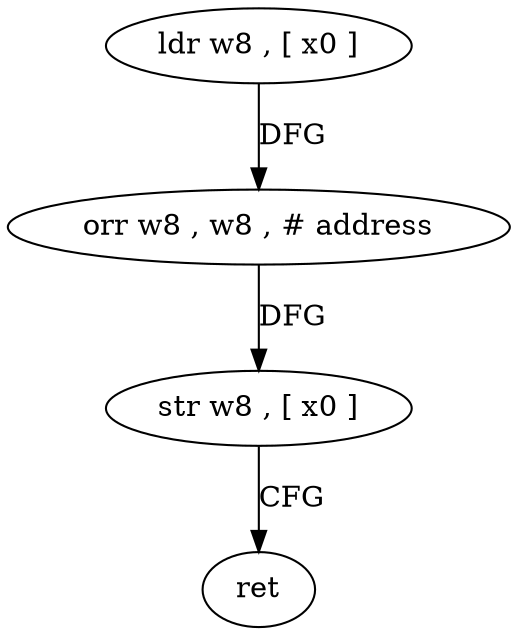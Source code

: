 digraph "func" {
"154440" [label = "ldr w8 , [ x0 ]" ]
"154444" [label = "orr w8 , w8 , # address" ]
"154448" [label = "str w8 , [ x0 ]" ]
"154452" [label = "ret" ]
"154440" -> "154444" [ label = "DFG" ]
"154444" -> "154448" [ label = "DFG" ]
"154448" -> "154452" [ label = "CFG" ]
}
